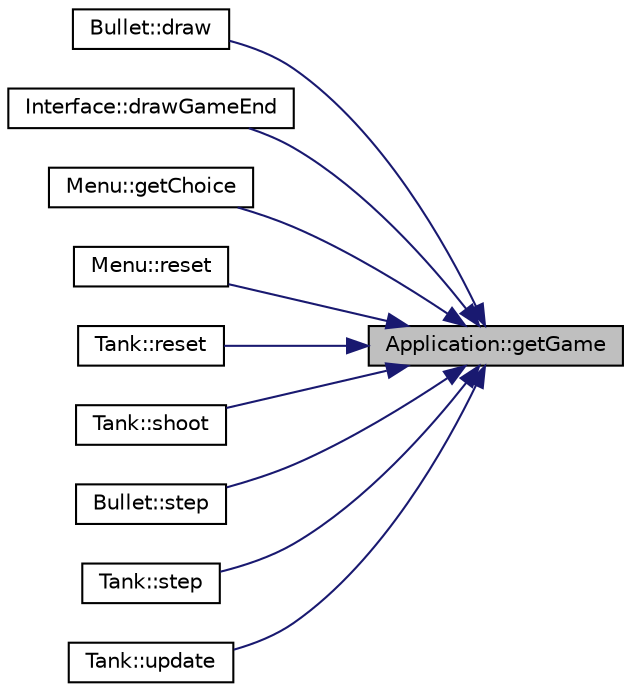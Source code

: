 digraph "Application::getGame"
{
 // LATEX_PDF_SIZE
  edge [fontname="Helvetica",fontsize="10",labelfontname="Helvetica",labelfontsize="10"];
  node [fontname="Helvetica",fontsize="10",shape=record];
  rankdir="RL";
  Node1 [label="Application::getGame",height=0.2,width=0.4,color="black", fillcolor="grey75", style="filled", fontcolor="black",tooltip="Zwraca obiekt klasy Game."];
  Node1 -> Node2 [dir="back",color="midnightblue",fontsize="10",style="solid",fontname="Helvetica"];
  Node2 [label="Bullet::draw",height=0.2,width=0.4,color="black", fillcolor="white", style="filled",URL="$class_bullet.html#aad00eecd1b2a2b3b5914c9fe94e4845e",tooltip="Wyświetla pocisk oraz jego wybuch."];
  Node1 -> Node3 [dir="back",color="midnightblue",fontsize="10",style="solid",fontname="Helvetica"];
  Node3 [label="Interface::drawGameEnd",height=0.2,width=0.4,color="black", fillcolor="white", style="filled",URL="$class_interface.html#a3bd4273fe7254ba498962f7d4c525151",tooltip="Wyświetla napis, który gracz wygrał grę. Dodatkowo po 2 sekundach wyswietla napis \"Kliknij enter aby ..."];
  Node1 -> Node4 [dir="back",color="midnightblue",fontsize="10",style="solid",fontname="Helvetica"];
  Node4 [label="Menu::getChoice",height=0.2,width=0.4,color="black", fillcolor="white", style="filled",URL="$class_menu.html#a2243881fe17494a0f6fc38a9211715d6",tooltip="Obsługuje wybór elementu z menu."];
  Node1 -> Node5 [dir="back",color="midnightblue",fontsize="10",style="solid",fontname="Helvetica"];
  Node5 [label="Menu::reset",height=0.2,width=0.4,color="black", fillcolor="white", style="filled",URL="$class_menu.html#ace1416aa3e45da9468f191390854339f",tooltip="Resetuje parametry menu do ustawień domyślnych."];
  Node1 -> Node6 [dir="back",color="midnightblue",fontsize="10",style="solid",fontname="Helvetica"];
  Node6 [label="Tank::reset",height=0.2,width=0.4,color="black", fillcolor="white", style="filled",URL="$class_tank.html#a2f06baa6a047ed56db966801a7ebc9f5",tooltip="Resetuje parametry czołgu do ustawień domyślnych."];
  Node1 -> Node7 [dir="back",color="midnightblue",fontsize="10",style="solid",fontname="Helvetica"];
  Node7 [label="Tank::shoot",height=0.2,width=0.4,color="black", fillcolor="white", style="filled",URL="$class_tank.html#a71c8dad3ef865248067915158babbd92",tooltip="Tworzy pocisk w miejscu aktualnej pozycji celownika."];
  Node1 -> Node8 [dir="back",color="midnightblue",fontsize="10",style="solid",fontname="Helvetica"];
  Node8 [label="Bullet::step",height=0.2,width=0.4,color="black", fillcolor="white", style="filled",URL="$class_bullet.html#a96540a54e0d6c2c2facaabdae4c7069b",tooltip="Przesuwa pocisk o wektor velocity_ zgodnie z upływem czasu."];
  Node1 -> Node9 [dir="back",color="midnightblue",fontsize="10",style="solid",fontname="Helvetica"];
  Node9 [label="Tank::step",height=0.2,width=0.4,color="black", fillcolor="white", style="filled",URL="$class_tank.html#abb1ee4575302230c45c53d6b008e5ebf",tooltip="Obsługuje grawitacje i przemieszczenie gracza."];
  Node1 -> Node10 [dir="back",color="midnightblue",fontsize="10",style="solid",fontname="Helvetica"];
  Node10 [label="Tank::update",height=0.2,width=0.4,color="black", fillcolor="white", style="filled",URL="$class_tank.html#ad1ee6f741dec6c4a50501841577ed104",tooltip="Aktualizuje dane gracza."];
}
